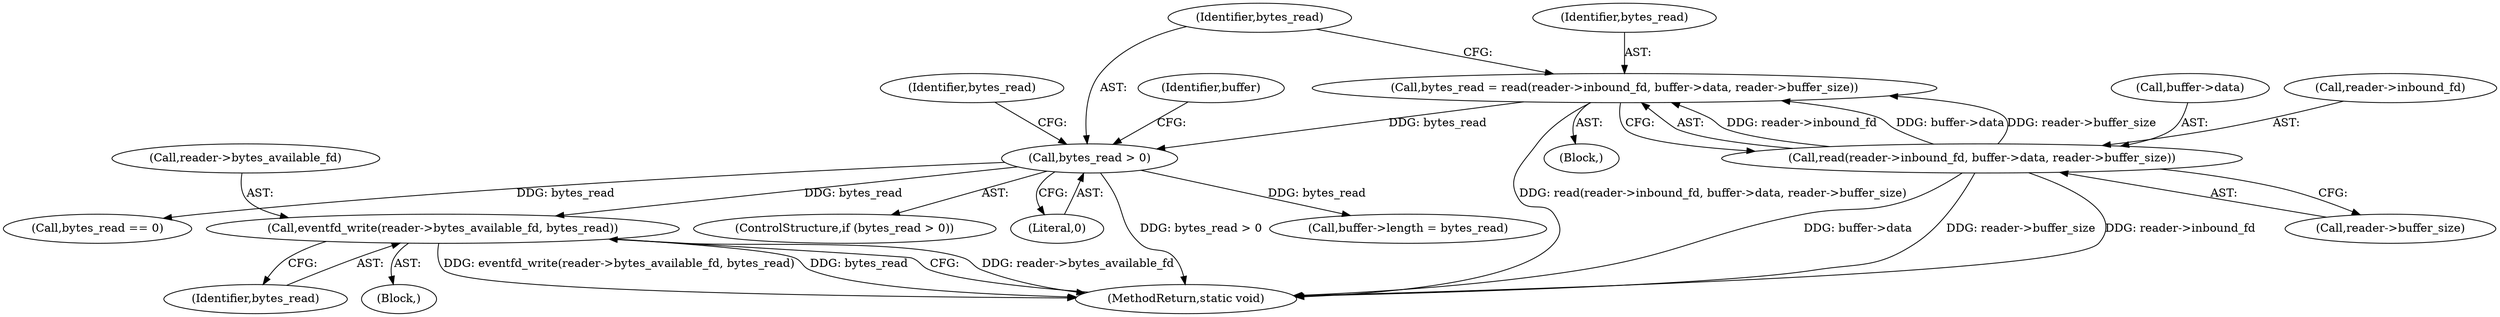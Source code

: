 digraph "0_Android_472271b153c5dc53c28beac55480a8d8434b2d5c_58@API" {
"1000167" [label="(Call,eventfd_write(reader->bytes_available_fd, bytes_read))"];
"1000153" [label="(Call,bytes_read > 0)"];
"1000140" [label="(Call,bytes_read = read(reader->inbound_fd, buffer->data, reader->buffer_size))"];
"1000142" [label="(Call,read(reader->inbound_fd, buffer->data, reader->buffer_size))"];
"1000176" [label="(Identifier,bytes_read)"];
"1000157" [label="(Call,buffer->length = bytes_read)"];
"1000154" [label="(Identifier,bytes_read)"];
"1000175" [label="(Call,bytes_read == 0)"];
"1000141" [label="(Identifier,bytes_read)"];
"1000171" [label="(Identifier,bytes_read)"];
"1000149" [label="(Call,reader->buffer_size)"];
"1000146" [label="(Call,buffer->data)"];
"1000142" [label="(Call,read(reader->inbound_fd, buffer->data, reader->buffer_size))"];
"1000159" [label="(Identifier,buffer)"];
"1000189" [label="(MethodReturn,static void)"];
"1000152" [label="(ControlStructure,if (bytes_read > 0))"];
"1000140" [label="(Call,bytes_read = read(reader->inbound_fd, buffer->data, reader->buffer_size))"];
"1000143" [label="(Call,reader->inbound_fd)"];
"1000153" [label="(Call,bytes_read > 0)"];
"1000168" [label="(Call,reader->bytes_available_fd)"];
"1000156" [label="(Block,)"];
"1000102" [label="(Block,)"];
"1000155" [label="(Literal,0)"];
"1000167" [label="(Call,eventfd_write(reader->bytes_available_fd, bytes_read))"];
"1000167" -> "1000156"  [label="AST: "];
"1000167" -> "1000171"  [label="CFG: "];
"1000168" -> "1000167"  [label="AST: "];
"1000171" -> "1000167"  [label="AST: "];
"1000189" -> "1000167"  [label="CFG: "];
"1000167" -> "1000189"  [label="DDG: reader->bytes_available_fd"];
"1000167" -> "1000189"  [label="DDG: eventfd_write(reader->bytes_available_fd, bytes_read)"];
"1000167" -> "1000189"  [label="DDG: bytes_read"];
"1000153" -> "1000167"  [label="DDG: bytes_read"];
"1000153" -> "1000152"  [label="AST: "];
"1000153" -> "1000155"  [label="CFG: "];
"1000154" -> "1000153"  [label="AST: "];
"1000155" -> "1000153"  [label="AST: "];
"1000159" -> "1000153"  [label="CFG: "];
"1000176" -> "1000153"  [label="CFG: "];
"1000153" -> "1000189"  [label="DDG: bytes_read > 0"];
"1000140" -> "1000153"  [label="DDG: bytes_read"];
"1000153" -> "1000157"  [label="DDG: bytes_read"];
"1000153" -> "1000175"  [label="DDG: bytes_read"];
"1000140" -> "1000102"  [label="AST: "];
"1000140" -> "1000142"  [label="CFG: "];
"1000141" -> "1000140"  [label="AST: "];
"1000142" -> "1000140"  [label="AST: "];
"1000154" -> "1000140"  [label="CFG: "];
"1000140" -> "1000189"  [label="DDG: read(reader->inbound_fd, buffer->data, reader->buffer_size)"];
"1000142" -> "1000140"  [label="DDG: reader->inbound_fd"];
"1000142" -> "1000140"  [label="DDG: buffer->data"];
"1000142" -> "1000140"  [label="DDG: reader->buffer_size"];
"1000142" -> "1000149"  [label="CFG: "];
"1000143" -> "1000142"  [label="AST: "];
"1000146" -> "1000142"  [label="AST: "];
"1000149" -> "1000142"  [label="AST: "];
"1000142" -> "1000189"  [label="DDG: reader->buffer_size"];
"1000142" -> "1000189"  [label="DDG: reader->inbound_fd"];
"1000142" -> "1000189"  [label="DDG: buffer->data"];
}
